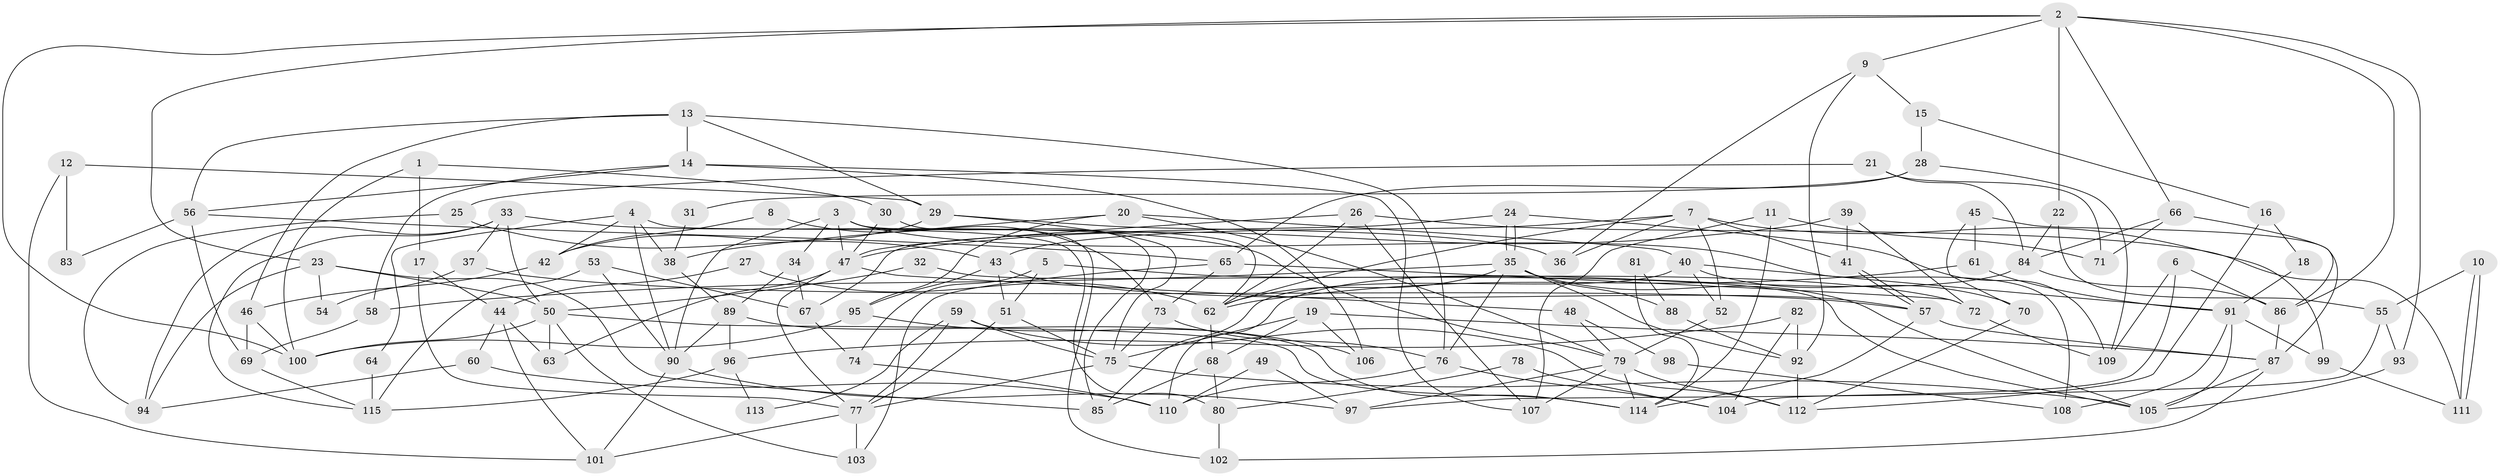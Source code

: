 // coarse degree distribution, {3: 0.21428571428571427, 4: 0.18571428571428572, 5: 0.17142857142857143, 8: 0.08571428571428572, 2: 0.05714285714285714, 6: 0.15714285714285714, 7: 0.07142857142857142, 11: 0.014285714285714285, 9: 0.04285714285714286}
// Generated by graph-tools (version 1.1) at 2025/37/03/04/25 23:37:03]
// undirected, 115 vertices, 230 edges
graph export_dot {
  node [color=gray90,style=filled];
  1;
  2;
  3;
  4;
  5;
  6;
  7;
  8;
  9;
  10;
  11;
  12;
  13;
  14;
  15;
  16;
  17;
  18;
  19;
  20;
  21;
  22;
  23;
  24;
  25;
  26;
  27;
  28;
  29;
  30;
  31;
  32;
  33;
  34;
  35;
  36;
  37;
  38;
  39;
  40;
  41;
  42;
  43;
  44;
  45;
  46;
  47;
  48;
  49;
  50;
  51;
  52;
  53;
  54;
  55;
  56;
  57;
  58;
  59;
  60;
  61;
  62;
  63;
  64;
  65;
  66;
  67;
  68;
  69;
  70;
  71;
  72;
  73;
  74;
  75;
  76;
  77;
  78;
  79;
  80;
  81;
  82;
  83;
  84;
  85;
  86;
  87;
  88;
  89;
  90;
  91;
  92;
  93;
  94;
  95;
  96;
  97;
  98;
  99;
  100;
  101;
  102;
  103;
  104;
  105;
  106;
  107;
  108;
  109;
  110;
  111;
  112;
  113;
  114;
  115;
  1 -- 100;
  1 -- 30;
  1 -- 17;
  2 -- 93;
  2 -- 100;
  2 -- 9;
  2 -- 22;
  2 -- 23;
  2 -- 66;
  2 -- 86;
  3 -- 62;
  3 -- 102;
  3 -- 34;
  3 -- 47;
  3 -- 90;
  3 -- 108;
  4 -- 90;
  4 -- 38;
  4 -- 42;
  4 -- 64;
  4 -- 80;
  5 -- 72;
  5 -- 51;
  5 -- 74;
  6 -- 86;
  6 -- 109;
  6 -- 104;
  7 -- 36;
  7 -- 43;
  7 -- 41;
  7 -- 52;
  7 -- 62;
  7 -- 99;
  8 -- 42;
  8 -- 73;
  9 -- 92;
  9 -- 15;
  9 -- 36;
  10 -- 111;
  10 -- 111;
  10 -- 55;
  11 -- 107;
  11 -- 114;
  11 -- 71;
  12 -- 29;
  12 -- 101;
  12 -- 83;
  13 -- 29;
  13 -- 14;
  13 -- 46;
  13 -- 56;
  13 -- 76;
  14 -- 56;
  14 -- 106;
  14 -- 58;
  14 -- 107;
  15 -- 28;
  15 -- 16;
  16 -- 112;
  16 -- 18;
  17 -- 44;
  17 -- 77;
  18 -- 91;
  19 -- 75;
  19 -- 68;
  19 -- 87;
  19 -- 106;
  20 -- 79;
  20 -- 40;
  20 -- 38;
  20 -- 95;
  21 -- 71;
  21 -- 84;
  21 -- 25;
  22 -- 84;
  22 -- 55;
  23 -- 50;
  23 -- 54;
  23 -- 85;
  23 -- 94;
  24 -- 35;
  24 -- 35;
  24 -- 67;
  24 -- 109;
  25 -- 94;
  25 -- 43;
  26 -- 62;
  26 -- 47;
  26 -- 107;
  26 -- 111;
  27 -- 62;
  27 -- 44;
  28 -- 65;
  28 -- 109;
  28 -- 31;
  29 -- 75;
  29 -- 42;
  29 -- 36;
  30 -- 85;
  30 -- 47;
  31 -- 38;
  32 -- 50;
  32 -- 105;
  33 -- 50;
  33 -- 79;
  33 -- 37;
  33 -- 94;
  33 -- 115;
  34 -- 89;
  34 -- 67;
  35 -- 76;
  35 -- 58;
  35 -- 62;
  35 -- 88;
  35 -- 92;
  35 -- 105;
  37 -- 57;
  37 -- 54;
  38 -- 89;
  39 -- 41;
  39 -- 47;
  39 -- 72;
  40 -- 91;
  40 -- 52;
  40 -- 70;
  40 -- 85;
  41 -- 57;
  41 -- 57;
  42 -- 46;
  43 -- 57;
  43 -- 51;
  43 -- 95;
  44 -- 101;
  44 -- 60;
  44 -- 63;
  45 -- 70;
  45 -- 87;
  45 -- 61;
  46 -- 100;
  46 -- 69;
  47 -- 77;
  47 -- 48;
  47 -- 63;
  48 -- 79;
  48 -- 98;
  49 -- 97;
  49 -- 110;
  50 -- 103;
  50 -- 63;
  50 -- 100;
  50 -- 114;
  51 -- 77;
  51 -- 75;
  52 -- 79;
  53 -- 90;
  53 -- 115;
  53 -- 67;
  55 -- 97;
  55 -- 93;
  56 -- 69;
  56 -- 65;
  56 -- 83;
  57 -- 87;
  57 -- 114;
  58 -- 69;
  59 -- 77;
  59 -- 75;
  59 -- 112;
  59 -- 113;
  60 -- 94;
  60 -- 110;
  61 -- 62;
  61 -- 91;
  62 -- 68;
  64 -- 115;
  65 -- 73;
  65 -- 72;
  65 -- 103;
  66 -- 86;
  66 -- 71;
  66 -- 84;
  67 -- 74;
  68 -- 85;
  68 -- 80;
  69 -- 115;
  70 -- 112;
  72 -- 109;
  73 -- 75;
  73 -- 76;
  74 -- 110;
  75 -- 105;
  75 -- 77;
  76 -- 110;
  76 -- 104;
  77 -- 101;
  77 -- 103;
  78 -- 104;
  78 -- 80;
  79 -- 107;
  79 -- 114;
  79 -- 97;
  79 -- 112;
  80 -- 102;
  81 -- 114;
  81 -- 88;
  82 -- 92;
  82 -- 104;
  82 -- 96;
  84 -- 86;
  84 -- 110;
  86 -- 87;
  87 -- 105;
  87 -- 102;
  88 -- 92;
  89 -- 96;
  89 -- 114;
  89 -- 90;
  90 -- 97;
  90 -- 101;
  91 -- 99;
  91 -- 105;
  91 -- 108;
  92 -- 112;
  93 -- 105;
  95 -- 100;
  95 -- 106;
  96 -- 115;
  96 -- 113;
  98 -- 108;
  99 -- 111;
}
